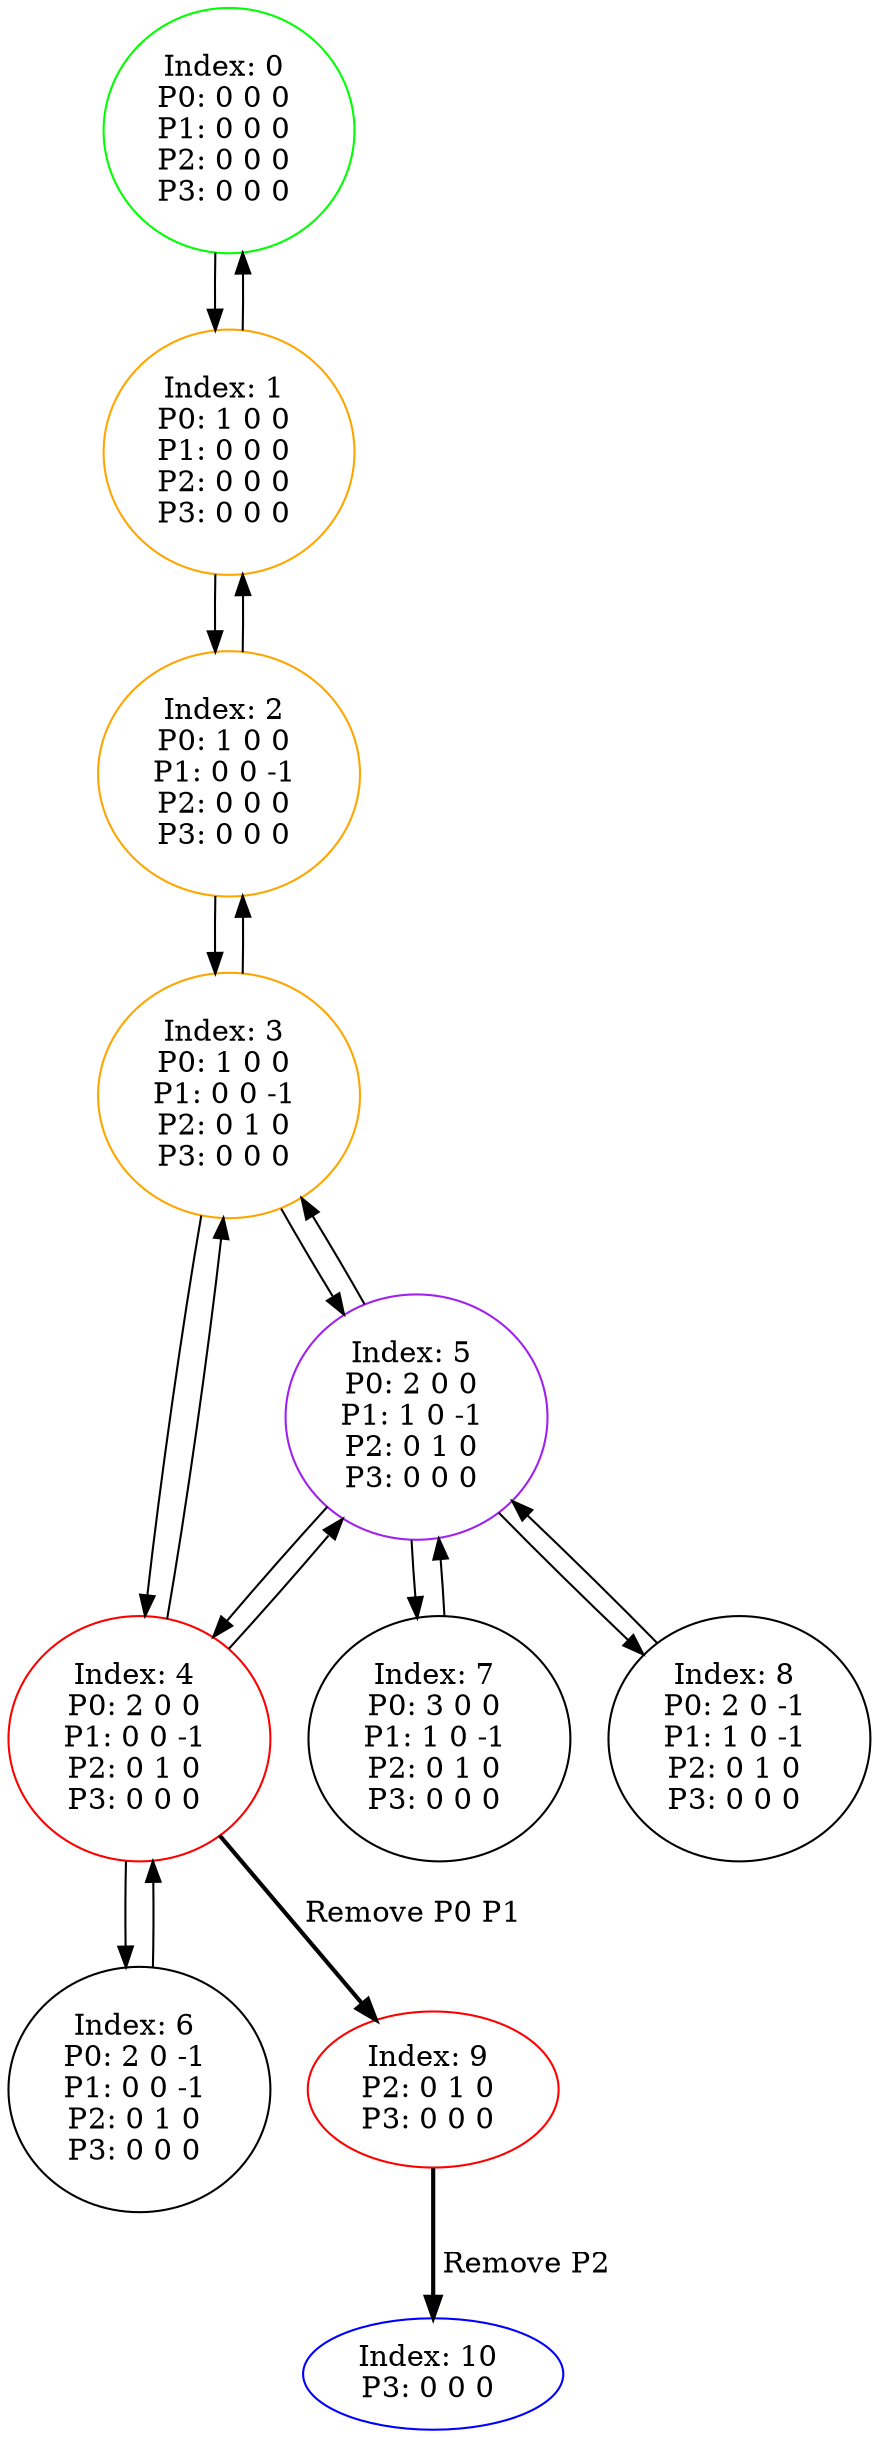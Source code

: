 digraph G {
color = "black"
0[label = "Index: 0 
P0: 0 0 0 
P1: 0 0 0 
P2: 0 0 0 
P3: 0 0 0 
", color = "green"]
1[label = "Index: 1 
P0: 1 0 0 
P1: 0 0 0 
P2: 0 0 0 
P3: 0 0 0 
", color = "orange"]
2[label = "Index: 2 
P0: 1 0 0 
P1: 0 0 -1 
P2: 0 0 0 
P3: 0 0 0 
", color = "orange"]
3[label = "Index: 3 
P0: 1 0 0 
P1: 0 0 -1 
P2: 0 1 0 
P3: 0 0 0 
", color = "orange"]
4[label = "Index: 4 
P0: 2 0 0 
P1: 0 0 -1 
P2: 0 1 0 
P3: 0 0 0 
", color = "red"]
5[label = "Index: 5 
P0: 2 0 0 
P1: 1 0 -1 
P2: 0 1 0 
P3: 0 0 0 
", color = "purple"]
6[label = "Index: 6 
P0: 2 0 -1 
P1: 0 0 -1 
P2: 0 1 0 
P3: 0 0 0 
"]
7[label = "Index: 7 
P0: 3 0 0 
P1: 1 0 -1 
P2: 0 1 0 
P3: 0 0 0 
"]
8[label = "Index: 8 
P0: 2 0 -1 
P1: 1 0 -1 
P2: 0 1 0 
P3: 0 0 0 
"]
9[label = "Index: 9 
P2: 0 1 0 
P3: 0 0 0 
", color = "red"]
10[label = "Index: 10 
P3: 0 0 0 
", color = "blue"]
0 -> 1

1 -> 0
1 -> 2

2 -> 1
2 -> 3

3 -> 2
3 -> 4
3 -> 5

4 -> 3
4 -> 6
4 -> 5
4 -> 9[style=bold label=" Remove P0 P1 "];


5 -> 3
5 -> 4
5 -> 7
5 -> 8

6 -> 4

7 -> 5

8 -> 5

9 -> 10[style=bold label=" Remove P2 "];


}

